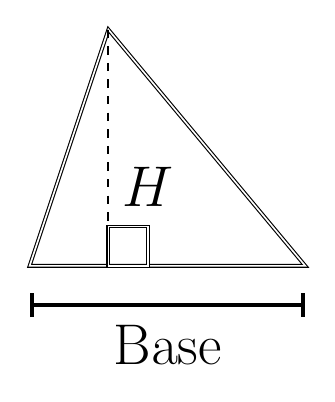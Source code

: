 \begin{tikzpicture}
\node at (0,0) {};
\draw[|-|,line width=0.5mm] (-1.5,-2) -- (2,-2);
\node at (0,-0.5) {\huge $H$};
\node at (0.25,-2.5) {\huge Base};

\draw[double] (-1.5,-1.5) -- (-0.5,1.5) -- (2,-1.5)-- cycle;
\node at (-0.5,-1.5) {};
\draw[thick,dashed] (-0.5,1.5) -- (-0.5,-1.5);
\draw[double]  (-0.5,-1) rectangle (0,-1.5);
\end{tikzpicture}
